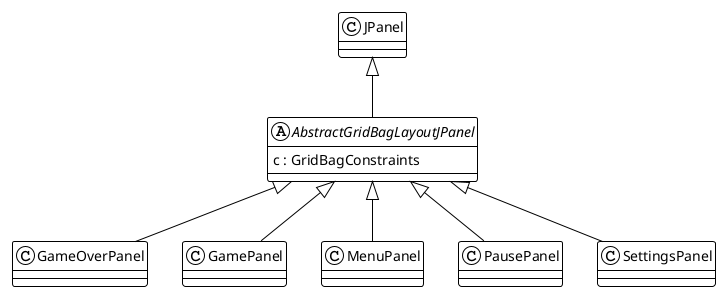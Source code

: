 @startuml gui
!theme plain

class JPanel {
}

abstract class AbstractGridBagLayoutJPanel {
    c : GridBagConstraints
}

class GameOverPanel {
}

class GamePanel {
}

class MenuPanel {
}

class PausePanel {
}

class SettingsPanel {
}

AbstractGridBagLayoutJPanel -u-|> JPanel
GameOverPanel -u-|> AbstractGridBagLayoutJPanel
GamePanel -u-|> AbstractGridBagLayoutJPanel
MenuPanel -u-|> AbstractGridBagLayoutJPanel
PausePanel -u-|> AbstractGridBagLayoutJPanel
SettingsPanel -u-|> AbstractGridBagLayoutJPanel

@enduml

@startuml logica
!theme plain

interface Serializable {
}

interface GameObject {
    + update() : void
}

interface GameState {
    gamePhysics : Physics2D
    savePath : Path

    + getArena() : Arena
    + getMainPlayer() : MainPlayer
    + getEnemyPlayer() : EnemyPlayer
    + getWinner() : Optional<Player>
    + isGameOver() : boolean
    + getPuck() : Puck
    + getMaxScore() : Integer
}

interface GameObjectWithPhysics {
    + getStartingPosition() : void
}

interface Arena {
}

interface Player {
    + getName() : String
    + getScore() : Integer
    + setScore( Integer ) : void
    + scorePoint() : void
}

interface Puck {
    + center( Arena ) : void
    + moveToPlayer( Arena, Player ) : void
}

GameObject -u-|> Serializable
GameState -u-|> GameObject
GameObjectWithPhysics -l-|> GameObject
Arena -u-|> GameObjectWithPhysics
Player -u-|> GameObjectWithPhysics
Puck -u-|> GameObjectWithPhysics

@enduml

@startuml serializzazione
!theme plain

package physics {
    interface RigidBody
}

package logics {
    interface GameObject
}

interface RigidBody<<Non-Serializable>> {
    + getBody() : Body
}

interface GameObject<<Serializable>> {
    + update() : void
}

interface GameObjectWithPhysics<<Issue>> {
    + getStartingPosition() : void
}

GameObjectWithPhysics -u-|> RigidBody
GameObjectWithPhysics -u-|> GameObject

@enduml

@startuml giocatore
!theme plain

class GamePanel {
    + updateGame() : void
    + updatePositions() : void
}

interface GameState {
    + getMainPlayer() : MainPlayer
}

interface MainPlayer {
    + setDirection( Vec2 ) : void
}

GameState -u-* GamePanel
MainPlayer -u-* GameState 

@enduml